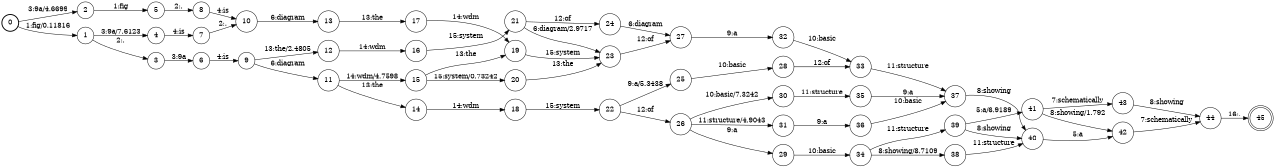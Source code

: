 digraph FST {
rankdir = LR;
size = "8.5,11";
label = "";
center = 1;
orientation = Portrait;
ranksep = "0.4";
nodesep = "0.25";
0 [label = "0", shape = circle, style = bold, fontsize = 14]
	0 -> 1 [label = "1:fig/0.11816", fontsize = 14];
	0 -> 2 [label = "3:9a/4.6699", fontsize = 14];
1 [label = "1", shape = circle, style = solid, fontsize = 14]
	1 -> 3 [label = "2:.", fontsize = 14];
	1 -> 4 [label = "3:9a/7.6123", fontsize = 14];
2 [label = "2", shape = circle, style = solid, fontsize = 14]
	2 -> 5 [label = "1:fig", fontsize = 14];
3 [label = "3", shape = circle, style = solid, fontsize = 14]
	3 -> 6 [label = "3:9a", fontsize = 14];
4 [label = "4", shape = circle, style = solid, fontsize = 14]
	4 -> 7 [label = "4:is", fontsize = 14];
5 [label = "5", shape = circle, style = solid, fontsize = 14]
	5 -> 8 [label = "2:.", fontsize = 14];
6 [label = "6", shape = circle, style = solid, fontsize = 14]
	6 -> 9 [label = "4:is", fontsize = 14];
7 [label = "7", shape = circle, style = solid, fontsize = 14]
	7 -> 10 [label = "2:.", fontsize = 14];
8 [label = "8", shape = circle, style = solid, fontsize = 14]
	8 -> 10 [label = "4:is", fontsize = 14];
9 [label = "9", shape = circle, style = solid, fontsize = 14]
	9 -> 11 [label = "6:diagram", fontsize = 14];
	9 -> 12 [label = "13:the/2.4805", fontsize = 14];
10 [label = "10", shape = circle, style = solid, fontsize = 14]
	10 -> 13 [label = "6:diagram", fontsize = 14];
11 [label = "11", shape = circle, style = solid, fontsize = 14]
	11 -> 14 [label = "13:the", fontsize = 14];
	11 -> 15 [label = "14:wdm/4.7598", fontsize = 14];
12 [label = "12", shape = circle, style = solid, fontsize = 14]
	12 -> 16 [label = "14:wdm", fontsize = 14];
13 [label = "13", shape = circle, style = solid, fontsize = 14]
	13 -> 17 [label = "13:the", fontsize = 14];
14 [label = "14", shape = circle, style = solid, fontsize = 14]
	14 -> 18 [label = "14:wdm", fontsize = 14];
15 [label = "15", shape = circle, style = solid, fontsize = 14]
	15 -> 19 [label = "13:the", fontsize = 14];
	15 -> 20 [label = "15:system/0.73242", fontsize = 14];
16 [label = "16", shape = circle, style = solid, fontsize = 14]
	16 -> 21 [label = "15:system", fontsize = 14];
17 [label = "17", shape = circle, style = solid, fontsize = 14]
	17 -> 19 [label = "14:wdm", fontsize = 14];
18 [label = "18", shape = circle, style = solid, fontsize = 14]
	18 -> 22 [label = "15:system", fontsize = 14];
19 [label = "19", shape = circle, style = solid, fontsize = 14]
	19 -> 23 [label = "15:system", fontsize = 14];
20 [label = "20", shape = circle, style = solid, fontsize = 14]
	20 -> 23 [label = "13:the", fontsize = 14];
21 [label = "21", shape = circle, style = solid, fontsize = 14]
	21 -> 23 [label = "6:diagram/2.9717", fontsize = 14];
	21 -> 24 [label = "12:of", fontsize = 14];
22 [label = "22", shape = circle, style = solid, fontsize = 14]
	22 -> 25 [label = "9:a/5.3438", fontsize = 14];
	22 -> 26 [label = "12:of", fontsize = 14];
23 [label = "23", shape = circle, style = solid, fontsize = 14]
	23 -> 27 [label = "12:of", fontsize = 14];
24 [label = "24", shape = circle, style = solid, fontsize = 14]
	24 -> 27 [label = "6:diagram", fontsize = 14];
25 [label = "25", shape = circle, style = solid, fontsize = 14]
	25 -> 28 [label = "10:basic", fontsize = 14];
26 [label = "26", shape = circle, style = solid, fontsize = 14]
	26 -> 29 [label = "9:a", fontsize = 14];
	26 -> 30 [label = "10:basic/7.3242", fontsize = 14];
	26 -> 31 [label = "11:structure/4.9043", fontsize = 14];
27 [label = "27", shape = circle, style = solid, fontsize = 14]
	27 -> 32 [label = "9:a", fontsize = 14];
28 [label = "28", shape = circle, style = solid, fontsize = 14]
	28 -> 33 [label = "12:of", fontsize = 14];
29 [label = "29", shape = circle, style = solid, fontsize = 14]
	29 -> 34 [label = "10:basic", fontsize = 14];
30 [label = "30", shape = circle, style = solid, fontsize = 14]
	30 -> 35 [label = "11:structure", fontsize = 14];
31 [label = "31", shape = circle, style = solid, fontsize = 14]
	31 -> 36 [label = "9:a", fontsize = 14];
32 [label = "32", shape = circle, style = solid, fontsize = 14]
	32 -> 33 [label = "10:basic", fontsize = 14];
33 [label = "33", shape = circle, style = solid, fontsize = 14]
	33 -> 37 [label = "11:structure", fontsize = 14];
34 [label = "34", shape = circle, style = solid, fontsize = 14]
	34 -> 38 [label = "8:showing/8.7109", fontsize = 14];
	34 -> 39 [label = "11:structure", fontsize = 14];
35 [label = "35", shape = circle, style = solid, fontsize = 14]
	35 -> 37 [label = "9:a", fontsize = 14];
36 [label = "36", shape = circle, style = solid, fontsize = 14]
	36 -> 37 [label = "10:basic", fontsize = 14];
37 [label = "37", shape = circle, style = solid, fontsize = 14]
	37 -> 40 [label = "8:showing", fontsize = 14];
38 [label = "38", shape = circle, style = solid, fontsize = 14]
	38 -> 40 [label = "11:structure", fontsize = 14];
39 [label = "39", shape = circle, style = solid, fontsize = 14]
	39 -> 40 [label = "8:showing", fontsize = 14];
	39 -> 41 [label = "5:a/6.9189", fontsize = 14];
40 [label = "40", shape = circle, style = solid, fontsize = 14]
	40 -> 42 [label = "5:a", fontsize = 14];
41 [label = "41", shape = circle, style = solid, fontsize = 14]
	41 -> 43 [label = "7:schematically", fontsize = 14];
	41 -> 42 [label = "8:showing/1.792", fontsize = 14];
42 [label = "42", shape = circle, style = solid, fontsize = 14]
	42 -> 44 [label = "7:schematically", fontsize = 14];
43 [label = "43", shape = circle, style = solid, fontsize = 14]
	43 -> 44 [label = "8:showing", fontsize = 14];
44 [label = "44", shape = circle, style = solid, fontsize = 14]
	44 -> 45 [label = "16:.", fontsize = 14];
45 [label = "45", shape = doublecircle, style = solid, fontsize = 14]
}

